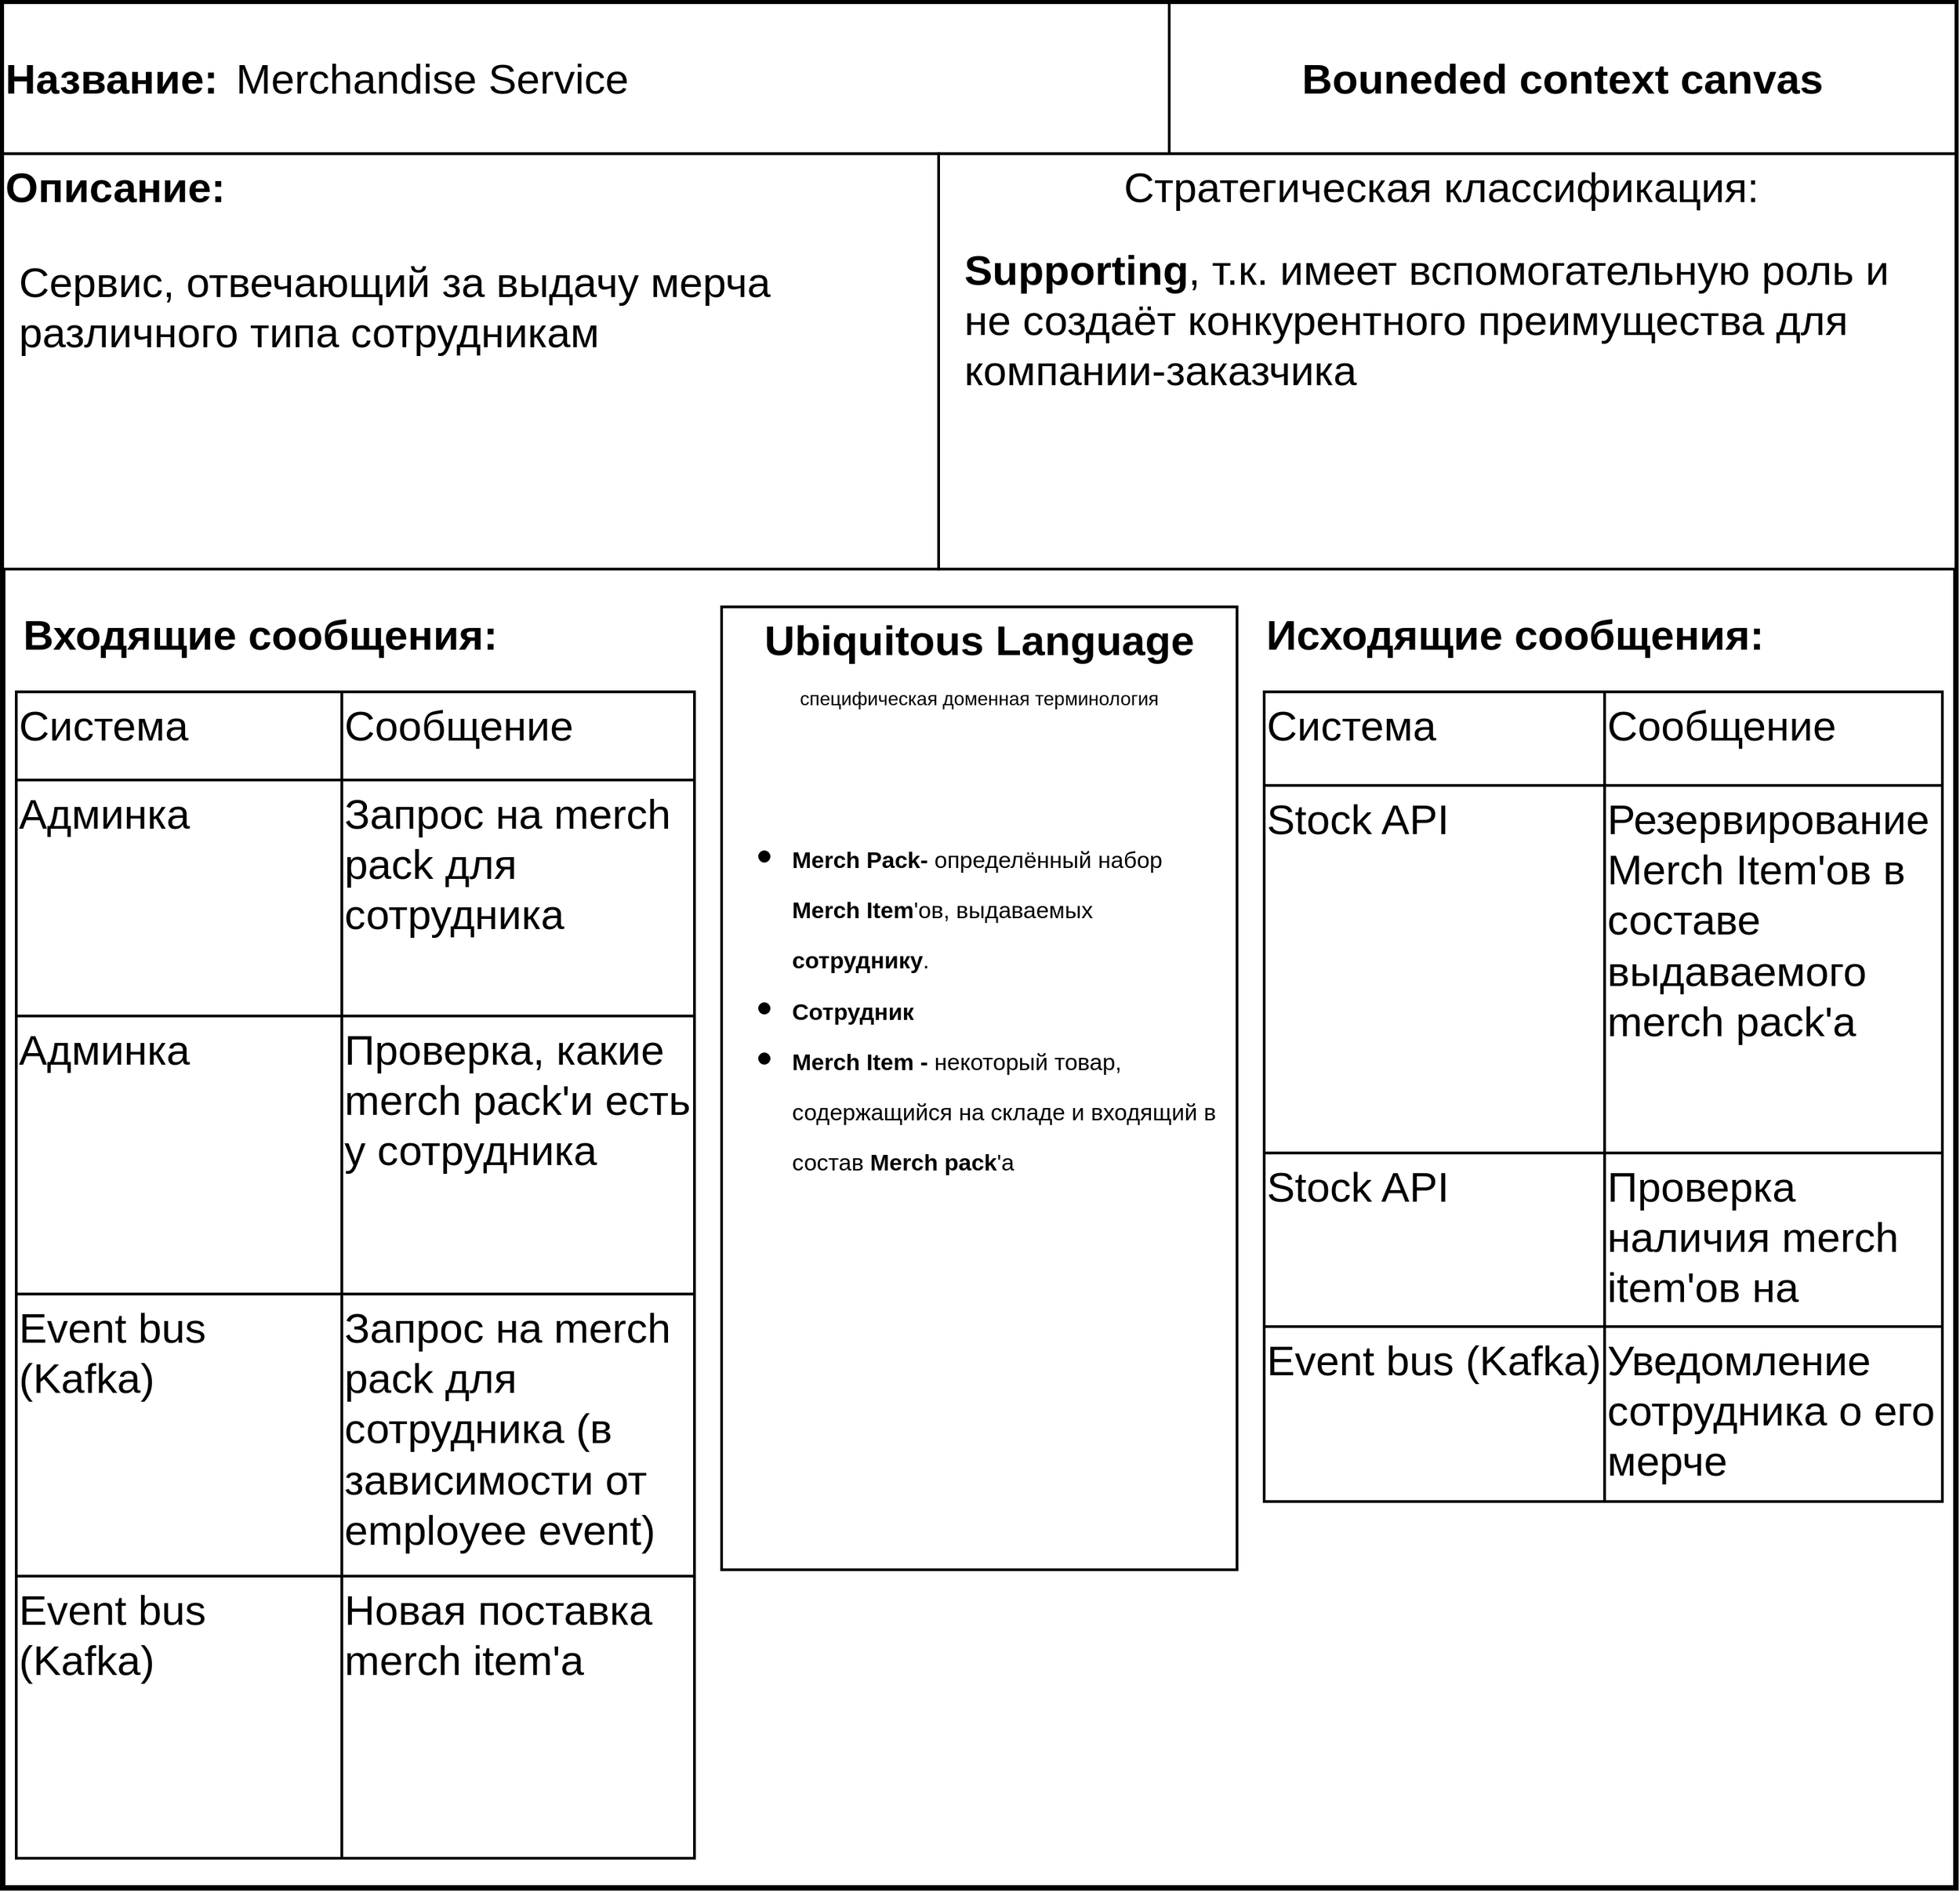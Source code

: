 <mxfile version="15.6.8" type="device"><diagram id="udd1Pej383BbKlUI-ZH3" name="Page-1"><mxGraphModel dx="1884" dy="1304" grid="1" gridSize="10" guides="1" tooltips="1" connect="1" arrows="1" fold="1" page="1" pageScale="1" pageWidth="827" pageHeight="1169" math="0" shadow="0"><root><mxCell id="0"/><mxCell id="1" parent="0"/><mxCell id="p4uHxxL1kXvUW-2hR5tx-1" value="" style="group" parent="1" vertex="1" connectable="0"><mxGeometry x="420" y="170" width="1440" height="1390" as="geometry"/></mxCell><mxCell id="p4uHxxL1kXvUW-2hR5tx-2" value="" style="group" parent="p4uHxxL1kXvUW-2hR5tx-1" vertex="1" connectable="0"><mxGeometry width="1440" height="1390" as="geometry"/></mxCell><mxCell id="p4uHxxL1kXvUW-2hR5tx-3" value="" style="rounded=0;whiteSpace=wrap;html=1;strokeWidth=4;glass=0;shadow=0;sketch=0;" parent="p4uHxxL1kXvUW-2hR5tx-2" vertex="1"><mxGeometry width="1440" height="1390" as="geometry"/></mxCell><mxCell id="p4uHxxL1kXvUW-2hR5tx-4" value="" style="shape=singleArrow;whiteSpace=wrap;html=1;shadow=0;fontSize=31;strokeColor=default;strokeWidth=2;verticalAlign=top;" parent="p4uHxxL1kXvUW-2hR5tx-2" vertex="1"><mxGeometry x="40" y="1263.632" width="440" height="83.522" as="geometry"/></mxCell><mxCell id="p4uHxxL1kXvUW-2hR5tx-6" value="&lt;b&gt;Входящие сообщения:&lt;/b&gt;" style="text;html=1;strokeColor=none;fillColor=none;align=center;verticalAlign=middle;whiteSpace=wrap;rounded=0;shadow=0;glass=0;sketch=0;fontSize=31;" parent="p4uHxxL1kXvUW-2hR5tx-2" vertex="1"><mxGeometry x="10" y="445.443" width="360" height="41.757" as="geometry"/></mxCell><mxCell id="p4uHxxL1kXvUW-2hR5tx-7" value="&lt;b&gt;Исходящие сообщения:&lt;/b&gt;" style="text;html=1;strokeColor=none;fillColor=none;align=center;verticalAlign=middle;whiteSpace=wrap;rounded=0;shadow=0;glass=0;sketch=0;fontSize=31;" parent="p4uHxxL1kXvUW-2hR5tx-2" vertex="1"><mxGeometry x="930" y="445.443" width="370" height="41.757" as="geometry"/></mxCell><mxCell id="p4uHxxL1kXvUW-2hR5tx-8" value="" style="shape=table;html=1;whiteSpace=wrap;startSize=0;container=1;collapsible=0;childLayout=tableLayout;rounded=0;shadow=0;glass=0;sketch=0;fontSize=31;strokeColor=default;strokeWidth=2;align=left;verticalAlign=top;" parent="p4uHxxL1kXvUW-2hR5tx-2" vertex="1"><mxGeometry x="10" y="508.085" width="500" height="860.088" as="geometry"/></mxCell><mxCell id="p4uHxxL1kXvUW-2hR5tx-9" value="" style="shape=partialRectangle;html=1;whiteSpace=wrap;collapsible=0;dropTarget=0;pointerEvents=0;fillColor=none;top=0;left=0;bottom=0;right=0;points=[[0,0.5],[1,0.5]];portConstraint=eastwest;rounded=0;shadow=0;glass=0;sketch=0;fontSize=31;strokeColor=default;strokeWidth=2;align=left;verticalAlign=top;" parent="p4uHxxL1kXvUW-2hR5tx-8" vertex="1"><mxGeometry width="500" height="65" as="geometry"/></mxCell><mxCell id="p4uHxxL1kXvUW-2hR5tx-10" value="Система" style="shape=partialRectangle;html=1;whiteSpace=wrap;connectable=0;fillColor=none;top=0;left=0;bottom=0;right=0;overflow=hidden;pointerEvents=1;rounded=0;shadow=0;glass=0;sketch=0;fontSize=31;strokeColor=default;strokeWidth=2;align=left;verticalAlign=top;" parent="p4uHxxL1kXvUW-2hR5tx-9" vertex="1"><mxGeometry width="240" height="65" as="geometry"><mxRectangle width="240" height="65" as="alternateBounds"/></mxGeometry></mxCell><mxCell id="p4uHxxL1kXvUW-2hR5tx-11" value="Сообщение" style="shape=partialRectangle;html=1;whiteSpace=wrap;connectable=0;fillColor=none;top=0;left=0;bottom=0;right=0;overflow=hidden;pointerEvents=1;rounded=0;shadow=0;glass=0;sketch=0;fontSize=31;strokeColor=default;strokeWidth=2;align=left;verticalAlign=top;" parent="p4uHxxL1kXvUW-2hR5tx-9" vertex="1"><mxGeometry x="240" width="260" height="65" as="geometry"><mxRectangle width="260" height="65" as="alternateBounds"/></mxGeometry></mxCell><mxCell id="p4uHxxL1kXvUW-2hR5tx-12" value="" style="shape=partialRectangle;html=1;whiteSpace=wrap;collapsible=0;dropTarget=0;pointerEvents=0;fillColor=none;top=0;left=0;bottom=0;right=0;points=[[0,0.5],[1,0.5]];portConstraint=eastwest;rounded=0;shadow=0;glass=0;sketch=0;fontSize=31;strokeColor=default;strokeWidth=2;align=left;verticalAlign=top;" parent="p4uHxxL1kXvUW-2hR5tx-8" vertex="1"><mxGeometry y="65" width="500" height="174" as="geometry"/></mxCell><mxCell id="p4uHxxL1kXvUW-2hR5tx-13" value="Админка" style="shape=partialRectangle;html=1;whiteSpace=wrap;connectable=0;fillColor=none;top=0;left=0;bottom=0;right=0;overflow=hidden;pointerEvents=1;rounded=0;shadow=0;glass=0;sketch=0;fontSize=31;strokeColor=default;strokeWidth=2;align=left;verticalAlign=top;" parent="p4uHxxL1kXvUW-2hR5tx-12" vertex="1"><mxGeometry width="240" height="174" as="geometry"><mxRectangle width="240" height="174" as="alternateBounds"/></mxGeometry></mxCell><mxCell id="p4uHxxL1kXvUW-2hR5tx-14" value="Запрос на merch pack для сотрудника" style="shape=partialRectangle;html=1;whiteSpace=wrap;connectable=0;fillColor=none;top=0;left=0;bottom=0;right=0;overflow=hidden;pointerEvents=1;rounded=0;shadow=0;glass=0;sketch=0;fontSize=31;strokeColor=default;strokeWidth=2;align=left;verticalAlign=top;" parent="p4uHxxL1kXvUW-2hR5tx-12" vertex="1"><mxGeometry x="240" width="260" height="174" as="geometry"><mxRectangle width="260" height="174" as="alternateBounds"/></mxGeometry></mxCell><mxCell id="p4uHxxL1kXvUW-2hR5tx-15" value="" style="shape=partialRectangle;html=1;whiteSpace=wrap;collapsible=0;dropTarget=0;pointerEvents=0;fillColor=none;top=0;left=0;bottom=0;right=0;points=[[0,0.5],[1,0.5]];portConstraint=eastwest;rounded=0;shadow=0;glass=0;sketch=0;fontSize=31;strokeColor=default;strokeWidth=2;align=left;verticalAlign=top;" parent="p4uHxxL1kXvUW-2hR5tx-8" vertex="1"><mxGeometry y="239" width="500" height="205" as="geometry"/></mxCell><mxCell id="p4uHxxL1kXvUW-2hR5tx-16" value="Админка" style="shape=partialRectangle;html=1;whiteSpace=wrap;connectable=0;fillColor=none;top=0;left=0;bottom=0;right=0;overflow=hidden;pointerEvents=1;rounded=0;shadow=0;glass=0;sketch=0;fontSize=31;strokeColor=default;strokeWidth=2;align=left;verticalAlign=top;" parent="p4uHxxL1kXvUW-2hR5tx-15" vertex="1"><mxGeometry width="240" height="205" as="geometry"><mxRectangle width="240" height="205" as="alternateBounds"/></mxGeometry></mxCell><mxCell id="p4uHxxL1kXvUW-2hR5tx-17" value="Проверка, какие merch pack'и есть у сотрудника" style="shape=partialRectangle;html=1;whiteSpace=wrap;connectable=0;fillColor=none;top=0;left=0;bottom=0;right=0;overflow=hidden;pointerEvents=1;rounded=0;shadow=0;glass=0;sketch=0;fontSize=31;strokeColor=default;strokeWidth=2;align=left;verticalAlign=top;" parent="p4uHxxL1kXvUW-2hR5tx-15" vertex="1"><mxGeometry x="240" width="260" height="205" as="geometry"><mxRectangle width="260" height="205" as="alternateBounds"/></mxGeometry></mxCell><mxCell id="3Ts8wjESZ97Ckj-fmNy9-1" style="shape=partialRectangle;html=1;whiteSpace=wrap;collapsible=0;dropTarget=0;pointerEvents=0;fillColor=none;top=0;left=0;bottom=0;right=0;points=[[0,0.5],[1,0.5]];portConstraint=eastwest;rounded=0;shadow=0;glass=0;sketch=0;fontSize=31;strokeColor=default;strokeWidth=2;align=left;verticalAlign=top;" vertex="1" parent="p4uHxxL1kXvUW-2hR5tx-8"><mxGeometry y="444" width="500" height="208" as="geometry"/></mxCell><mxCell id="3Ts8wjESZ97Ckj-fmNy9-2" value="Event bus (Kafka)" style="shape=partialRectangle;html=1;whiteSpace=wrap;connectable=0;fillColor=none;top=0;left=0;bottom=0;right=0;overflow=hidden;pointerEvents=1;rounded=0;shadow=0;glass=0;sketch=0;fontSize=31;strokeColor=default;strokeWidth=2;align=left;verticalAlign=top;" vertex="1" parent="3Ts8wjESZ97Ckj-fmNy9-1"><mxGeometry width="240" height="208" as="geometry"><mxRectangle width="240" height="208" as="alternateBounds"/></mxGeometry></mxCell><mxCell id="3Ts8wjESZ97Ckj-fmNy9-3" value="&lt;span&gt;Запрос на merch pack для сотрудника (в&amp;nbsp; зависимости от employee event)&lt;/span&gt;" style="shape=partialRectangle;html=1;whiteSpace=wrap;connectable=0;fillColor=none;top=0;left=0;bottom=0;right=0;overflow=hidden;pointerEvents=1;rounded=0;shadow=0;glass=0;sketch=0;fontSize=31;strokeColor=default;strokeWidth=2;align=left;verticalAlign=top;" vertex="1" parent="3Ts8wjESZ97Ckj-fmNy9-1"><mxGeometry x="240" width="260" height="208" as="geometry"><mxRectangle width="260" height="208" as="alternateBounds"/></mxGeometry></mxCell><mxCell id="3Ts8wjESZ97Ckj-fmNy9-10" style="shape=partialRectangle;html=1;whiteSpace=wrap;collapsible=0;dropTarget=0;pointerEvents=0;fillColor=none;top=0;left=0;bottom=0;right=0;points=[[0,0.5],[1,0.5]];portConstraint=eastwest;rounded=0;shadow=0;glass=0;sketch=0;fontSize=31;strokeColor=default;strokeWidth=2;align=left;verticalAlign=top;" vertex="1" parent="p4uHxxL1kXvUW-2hR5tx-8"><mxGeometry y="652" width="500" height="208" as="geometry"/></mxCell><mxCell id="3Ts8wjESZ97Ckj-fmNy9-11" value="&lt;span&gt;Event bus (Kafka)&lt;/span&gt;" style="shape=partialRectangle;html=1;whiteSpace=wrap;connectable=0;fillColor=none;top=0;left=0;bottom=0;right=0;overflow=hidden;pointerEvents=1;rounded=0;shadow=0;glass=0;sketch=0;fontSize=31;strokeColor=default;strokeWidth=2;align=left;verticalAlign=top;" vertex="1" parent="3Ts8wjESZ97Ckj-fmNy9-10"><mxGeometry width="240" height="208" as="geometry"><mxRectangle width="240" height="208" as="alternateBounds"/></mxGeometry></mxCell><mxCell id="3Ts8wjESZ97Ckj-fmNy9-12" value="Новая поставка merch item'а" style="shape=partialRectangle;html=1;whiteSpace=wrap;connectable=0;fillColor=none;top=0;left=0;bottom=0;right=0;overflow=hidden;pointerEvents=1;rounded=0;shadow=0;glass=0;sketch=0;fontSize=31;strokeColor=default;strokeWidth=2;align=left;verticalAlign=top;" vertex="1" parent="3Ts8wjESZ97Ckj-fmNy9-10"><mxGeometry x="240" width="260" height="208" as="geometry"><mxRectangle width="260" height="208" as="alternateBounds"/></mxGeometry></mxCell><mxCell id="p4uHxxL1kXvUW-2hR5tx-18" value="" style="shape=table;html=1;whiteSpace=wrap;startSize=0;container=1;collapsible=0;childLayout=tableLayout;rounded=0;shadow=0;glass=0;sketch=0;fontSize=31;strokeColor=default;strokeWidth=2;align=left;verticalAlign=top;" parent="p4uHxxL1kXvUW-2hR5tx-2" vertex="1"><mxGeometry x="930" y="508.085" width="500" height="597.022" as="geometry"/></mxCell><mxCell id="p4uHxxL1kXvUW-2hR5tx-19" value="" style="shape=partialRectangle;html=1;whiteSpace=wrap;collapsible=0;dropTarget=0;pointerEvents=0;fillColor=none;top=0;left=0;bottom=0;right=0;points=[[0,0.5],[1,0.5]];portConstraint=eastwest;rounded=0;shadow=0;glass=0;sketch=0;fontSize=31;strokeColor=default;strokeWidth=2;align=left;verticalAlign=top;" parent="p4uHxxL1kXvUW-2hR5tx-18" vertex="1"><mxGeometry width="500" height="69" as="geometry"/></mxCell><mxCell id="p4uHxxL1kXvUW-2hR5tx-20" value="Система" style="shape=partialRectangle;html=1;whiteSpace=wrap;connectable=0;fillColor=none;top=0;left=0;bottom=0;right=0;overflow=hidden;pointerEvents=1;rounded=0;shadow=0;glass=0;sketch=0;fontSize=31;strokeColor=default;strokeWidth=2;align=left;verticalAlign=top;" parent="p4uHxxL1kXvUW-2hR5tx-19" vertex="1"><mxGeometry width="251" height="69" as="geometry"><mxRectangle width="251" height="69" as="alternateBounds"/></mxGeometry></mxCell><mxCell id="p4uHxxL1kXvUW-2hR5tx-21" value="Сообщение" style="shape=partialRectangle;html=1;whiteSpace=wrap;connectable=0;fillColor=none;top=0;left=0;bottom=0;right=0;overflow=hidden;pointerEvents=1;rounded=0;shadow=0;glass=0;sketch=0;fontSize=31;strokeColor=default;strokeWidth=2;align=left;verticalAlign=top;" parent="p4uHxxL1kXvUW-2hR5tx-19" vertex="1"><mxGeometry x="251" width="249" height="69" as="geometry"><mxRectangle width="249" height="69" as="alternateBounds"/></mxGeometry></mxCell><mxCell id="p4uHxxL1kXvUW-2hR5tx-22" value="" style="shape=partialRectangle;html=1;whiteSpace=wrap;collapsible=0;dropTarget=0;pointerEvents=0;fillColor=none;top=0;left=0;bottom=0;right=0;points=[[0,0.5],[1,0.5]];portConstraint=eastwest;rounded=0;shadow=0;glass=0;sketch=0;fontSize=31;strokeColor=default;strokeWidth=2;align=left;verticalAlign=top;" parent="p4uHxxL1kXvUW-2hR5tx-18" vertex="1"><mxGeometry y="69" width="500" height="271" as="geometry"/></mxCell><mxCell id="p4uHxxL1kXvUW-2hR5tx-23" value="Stock API" style="shape=partialRectangle;html=1;whiteSpace=wrap;connectable=0;fillColor=none;top=0;left=0;bottom=0;right=0;overflow=hidden;pointerEvents=1;rounded=0;shadow=0;glass=0;sketch=0;fontSize=31;strokeColor=default;strokeWidth=2;align=left;verticalAlign=top;" parent="p4uHxxL1kXvUW-2hR5tx-22" vertex="1"><mxGeometry width="251" height="271" as="geometry"><mxRectangle width="251" height="271" as="alternateBounds"/></mxGeometry></mxCell><mxCell id="p4uHxxL1kXvUW-2hR5tx-24" value="Резервирование Merch Item'ов в составе выдаваемого merch pack'a" style="shape=partialRectangle;html=1;whiteSpace=wrap;connectable=0;fillColor=none;top=0;left=0;bottom=0;right=0;overflow=hidden;pointerEvents=1;rounded=0;shadow=0;glass=0;sketch=0;fontSize=31;strokeColor=default;strokeWidth=2;align=left;verticalAlign=top;" parent="p4uHxxL1kXvUW-2hR5tx-22" vertex="1"><mxGeometry x="251" width="249" height="271" as="geometry"><mxRectangle width="249" height="271" as="alternateBounds"/></mxGeometry></mxCell><mxCell id="p4uHxxL1kXvUW-2hR5tx-25" value="" style="shape=partialRectangle;html=1;whiteSpace=wrap;collapsible=0;dropTarget=0;pointerEvents=0;fillColor=none;top=0;left=0;bottom=0;right=0;points=[[0,0.5],[1,0.5]];portConstraint=eastwest;rounded=0;shadow=0;glass=0;sketch=0;fontSize=31;strokeColor=default;strokeWidth=2;align=left;verticalAlign=top;" parent="p4uHxxL1kXvUW-2hR5tx-18" vertex="1"><mxGeometry y="340" width="500" height="128" as="geometry"/></mxCell><mxCell id="p4uHxxL1kXvUW-2hR5tx-26" value="&lt;span&gt;Stock API&lt;/span&gt;" style="shape=partialRectangle;html=1;whiteSpace=wrap;connectable=0;fillColor=none;top=0;left=0;bottom=0;right=0;overflow=hidden;pointerEvents=1;rounded=0;shadow=0;glass=0;sketch=0;fontSize=31;strokeColor=default;strokeWidth=2;align=left;verticalAlign=top;" parent="p4uHxxL1kXvUW-2hR5tx-25" vertex="1"><mxGeometry width="251" height="128" as="geometry"><mxRectangle width="251" height="128" as="alternateBounds"/></mxGeometry></mxCell><mxCell id="p4uHxxL1kXvUW-2hR5tx-27" value="Проверка наличия merch item'ов на складе" style="shape=partialRectangle;html=1;whiteSpace=wrap;connectable=0;fillColor=none;top=0;left=0;bottom=0;right=0;overflow=hidden;pointerEvents=1;rounded=0;shadow=0;glass=0;sketch=0;fontSize=31;strokeColor=default;strokeWidth=2;align=left;verticalAlign=top;" parent="p4uHxxL1kXvUW-2hR5tx-25" vertex="1"><mxGeometry x="251" width="249" height="128" as="geometry"><mxRectangle width="249" height="128" as="alternateBounds"/></mxGeometry></mxCell><mxCell id="3Ts8wjESZ97Ckj-fmNy9-4" style="shape=partialRectangle;html=1;whiteSpace=wrap;collapsible=0;dropTarget=0;pointerEvents=0;fillColor=none;top=0;left=0;bottom=0;right=0;points=[[0,0.5],[1,0.5]];portConstraint=eastwest;rounded=0;shadow=0;glass=0;sketch=0;fontSize=31;strokeColor=default;strokeWidth=2;align=left;verticalAlign=top;" vertex="1" parent="p4uHxxL1kXvUW-2hR5tx-18"><mxGeometry y="468" width="500" height="129" as="geometry"/></mxCell><mxCell id="3Ts8wjESZ97Ckj-fmNy9-5" value="Event bus (Kafka)" style="shape=partialRectangle;html=1;whiteSpace=wrap;connectable=0;fillColor=none;top=0;left=0;bottom=0;right=0;overflow=hidden;pointerEvents=1;rounded=0;shadow=0;glass=0;sketch=0;fontSize=31;strokeColor=default;strokeWidth=2;align=left;verticalAlign=top;" vertex="1" parent="3Ts8wjESZ97Ckj-fmNy9-4"><mxGeometry width="251" height="129" as="geometry"><mxRectangle width="251" height="129" as="alternateBounds"/></mxGeometry></mxCell><mxCell id="3Ts8wjESZ97Ckj-fmNy9-6" value="Уведомление сотрудника о его мерче" style="shape=partialRectangle;html=1;whiteSpace=wrap;connectable=0;fillColor=none;top=0;left=0;bottom=0;right=0;overflow=hidden;pointerEvents=1;rounded=0;shadow=0;glass=0;sketch=0;fontSize=31;strokeColor=default;strokeWidth=2;align=left;verticalAlign=top;" vertex="1" parent="3Ts8wjESZ97Ckj-fmNy9-4"><mxGeometry x="251" width="249" height="129" as="geometry"><mxRectangle width="249" height="129" as="alternateBounds"/></mxGeometry></mxCell><mxCell id="p4uHxxL1kXvUW-2hR5tx-28" value="&lt;b&gt;Ubiquitous Language&lt;/b&gt;&lt;br&gt;&lt;font style=&quot;font-size: 14px&quot;&gt;специфическая доменная терминология&lt;/font&gt;" style="rounded=0;whiteSpace=wrap;html=1;shadow=0;strokeColor=default;strokeWidth=2;verticalAlign=top;fontSize=31;fontStyle=0" parent="p4uHxxL1kXvUW-2hR5tx-1" vertex="1"><mxGeometry x="530" y="445.449" width="380" height="709.934" as="geometry"/></mxCell><mxCell id="p4uHxxL1kXvUW-2hR5tx-29" value="" style="group" parent="p4uHxxL1kXvUW-2hR5tx-1" vertex="1" connectable="0"><mxGeometry width="1440" height="417.608" as="geometry"/></mxCell><mxCell id="p4uHxxL1kXvUW-2hR5tx-30" value="" style="group;strokeColor=none;shadow=0;align=left;" parent="p4uHxxL1kXvUW-2hR5tx-29" vertex="1" connectable="0"><mxGeometry width="1440" height="111.362" as="geometry"/></mxCell><mxCell id="p4uHxxL1kXvUW-2hR5tx-31" value="" style="group" parent="p4uHxxL1kXvUW-2hR5tx-30" vertex="1" connectable="0"><mxGeometry width="1440" height="111.362" as="geometry"/></mxCell><mxCell id="p4uHxxL1kXvUW-2hR5tx-32" value="&lt;font style=&quot;font-size: 31px&quot;&gt;&lt;b&gt;Bouneded context canvas&lt;/b&gt;&lt;/font&gt;" style="rounded=0;whiteSpace=wrap;html=1;strokeWidth=2;strokeColor=default;" parent="p4uHxxL1kXvUW-2hR5tx-31" vertex="1"><mxGeometry x="860" width="580" height="111.362" as="geometry"/></mxCell><mxCell id="p4uHxxL1kXvUW-2hR5tx-33" value="" style="group" parent="p4uHxxL1kXvUW-2hR5tx-31" vertex="1" connectable="0"><mxGeometry width="860.0" height="111.362" as="geometry"/></mxCell><mxCell id="p4uHxxL1kXvUW-2hR5tx-34" value="&lt;b&gt;&lt;font style=&quot;font-size: 31px&quot;&gt;Название:&amp;nbsp;&lt;/font&gt;&lt;/b&gt;" style="rounded=0;whiteSpace=wrap;html=1;strokeWidth=2;align=left;" parent="p4uHxxL1kXvUW-2hR5tx-33" vertex="1"><mxGeometry width="860.0" height="111.362" as="geometry"/></mxCell><mxCell id="p4uHxxL1kXvUW-2hR5tx-35" value="Merchandise Service" style="text;html=1;strokeColor=none;fillColor=none;align=left;verticalAlign=middle;whiteSpace=wrap;rounded=0;shadow=0;fontSize=31;" parent="p4uHxxL1kXvUW-2hR5tx-33" vertex="1"><mxGeometry x="170" y="13.92" width="670" height="83.522" as="geometry"/></mxCell><mxCell id="p4uHxxL1kXvUW-2hR5tx-36" value="&lt;font style=&quot;font-size: 31px&quot;&gt;Стратегическая классификация:&amp;nbsp;&lt;/font&gt;" style="rounded=0;whiteSpace=wrap;html=1;shadow=0;strokeColor=default;strokeWidth=2;verticalAlign=top;spacingRight=0;spacing=2;sketch=0;" parent="p4uHxxL1kXvUW-2hR5tx-29" vertex="1"><mxGeometry x="690" y="111.362" width="750" height="306.246" as="geometry"/></mxCell><mxCell id="p4uHxxL1kXvUW-2hR5tx-37" value="" style="group" parent="p4uHxxL1kXvUW-2hR5tx-29" vertex="1" connectable="0"><mxGeometry y="111.362" width="690" height="306.246" as="geometry"/></mxCell><mxCell id="p4uHxxL1kXvUW-2hR5tx-38" value="&lt;font style=&quot;font-size: 31px&quot;&gt;&lt;b&gt;Описание:&lt;/b&gt;&lt;/font&gt;" style="rounded=0;whiteSpace=wrap;html=1;shadow=0;strokeColor=default;strokeWidth=2;align=left;verticalAlign=top;" parent="p4uHxxL1kXvUW-2hR5tx-37" vertex="1"><mxGeometry width="690" height="306.246" as="geometry"/></mxCell><mxCell id="p4uHxxL1kXvUW-2hR5tx-39" value="Сервис, отвечающий за выдачу мерча различного типа сотрудникам&amp;nbsp;" style="text;html=1;strokeColor=none;fillColor=none;align=left;verticalAlign=top;whiteSpace=wrap;rounded=0;shadow=0;fontSize=31;" parent="p4uHxxL1kXvUW-2hR5tx-37" vertex="1"><mxGeometry x="10" y="69.601" width="670" height="222.724" as="geometry"/></mxCell><mxCell id="p4uHxxL1kXvUW-2hR5tx-40" value="&lt;b&gt;Supporting&lt;/b&gt;, т.к. имеет вспомогательную роль и не создаёт конкурентного преимущества для компании-заказчика&lt;b&gt;&amp;nbsp;&lt;/b&gt;" style="text;html=1;strokeColor=none;fillColor=none;align=left;verticalAlign=top;whiteSpace=wrap;rounded=0;shadow=0;fontSize=31;" parent="p4uHxxL1kXvUW-2hR5tx-29" vertex="1"><mxGeometry x="707" y="172.314" width="713" height="229.752" as="geometry"/></mxCell><mxCell id="p4uHxxL1kXvUW-2hR5tx-41" value="&lt;ul&gt;&lt;li&gt;&lt;font size=&quot;1&quot;&gt;&lt;b style=&quot;font-size: 17px&quot;&gt;Merch Pack- &lt;/b&gt;&lt;span style=&quot;font-size: 17px&quot;&gt;определённый набор &lt;b&gt;Merch Item&lt;/b&gt;'ов, выдаваемых &lt;b&gt;сотруднику&lt;/b&gt;.&lt;/span&gt;&lt;/font&gt;&lt;/li&gt;&lt;li&gt;&lt;span style=&quot;font-size: 17px&quot;&gt;&lt;b&gt;Сотрудник&lt;/b&gt;&lt;/span&gt;&lt;/li&gt;&lt;li&gt;&lt;span style=&quot;font-size: 17px&quot;&gt;&lt;b&gt;Merch Item - &lt;/b&gt;некоторый товар, содержащийся на складе и входящий в состав &lt;b&gt;Merch pack&lt;/b&gt;'a&lt;/span&gt;&lt;/li&gt;&lt;/ul&gt;" style="text;html=1;strokeColor=none;fillColor=none;align=left;verticalAlign=top;whiteSpace=wrap;rounded=0;shadow=0;glass=0;sketch=0;fontSize=31;" parent="p4uHxxL1kXvUW-2hR5tx-1" vertex="1"><mxGeometry x="540" y="570.727" width="360" height="405.719" as="geometry"/></mxCell></root></mxGraphModel></diagram></mxfile>
